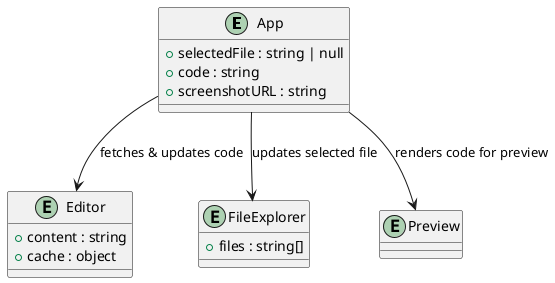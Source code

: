 @startuml
entity "App" as App {
  + selectedFile : string | null
  + code : string
  + screenshotURL : string
}

entity "Editor" as Editor {
  + content : string
  + cache : object
}

entity "FileExplorer" as FileExplorer {
  + files : string[]
}

entity "Preview" as Preview {}

App --> Editor : "fetches & updates code"
App --> FileExplorer : "updates selected file"
App --> Preview : "renders code for preview"

@enduml